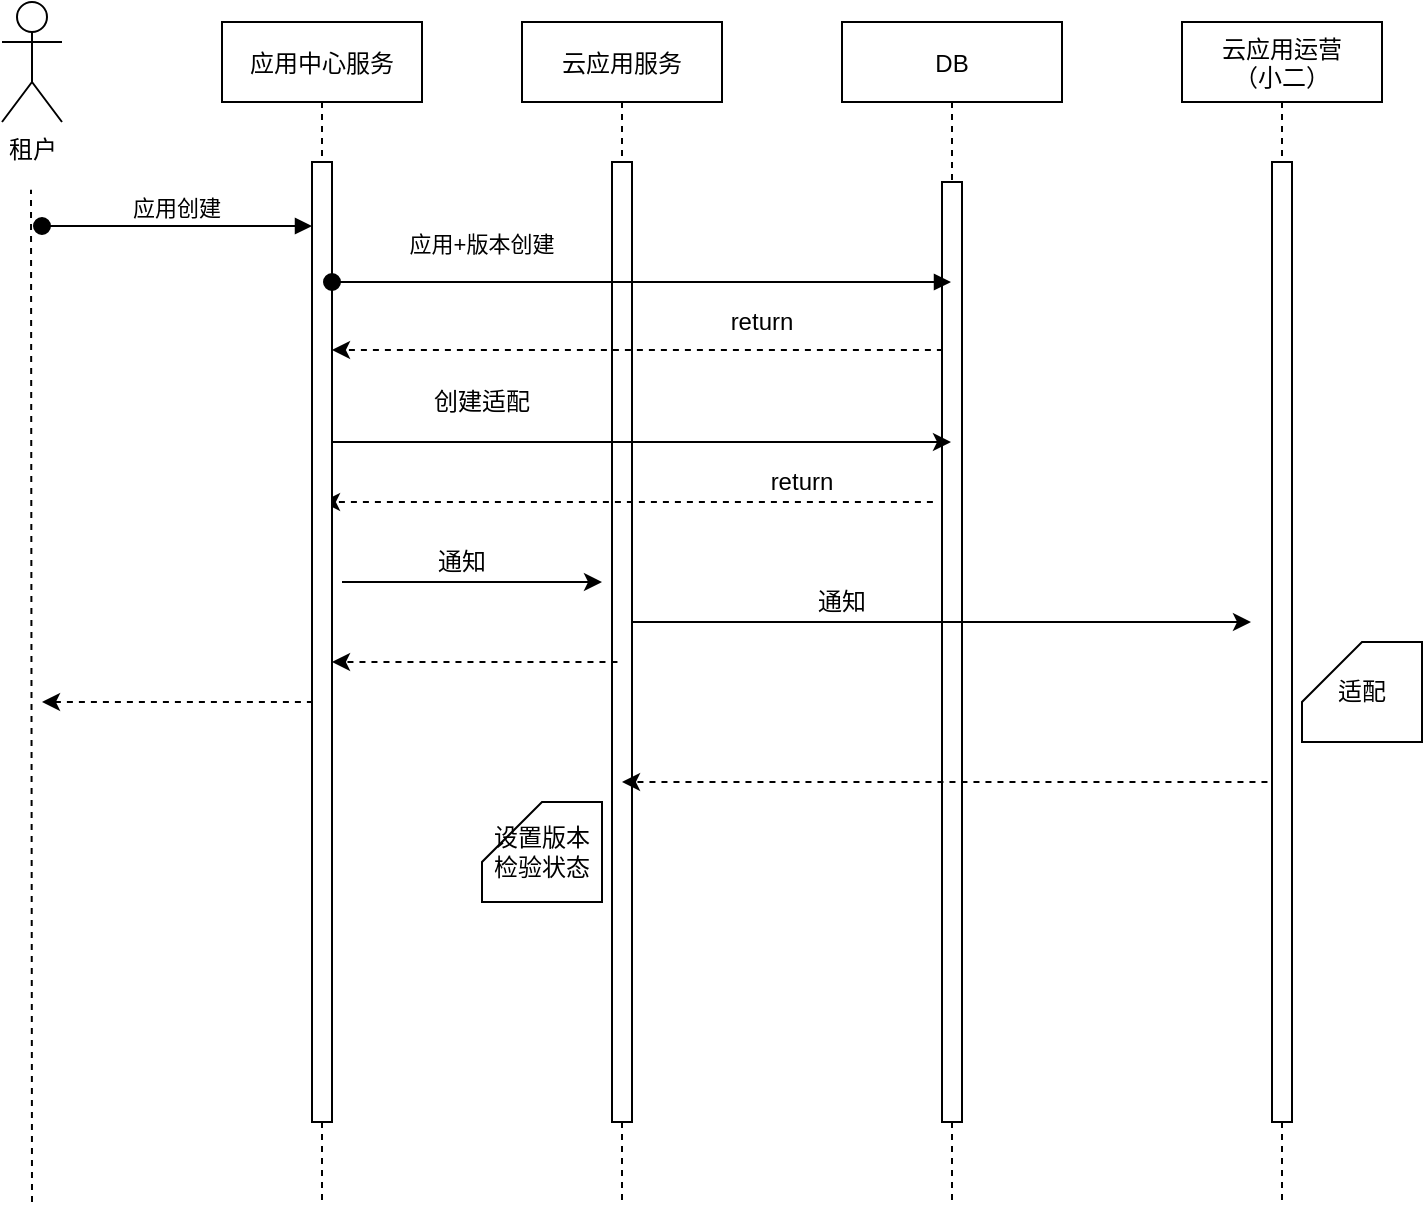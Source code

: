 <mxfile version="17.1.2" type="github">
  <diagram id="qKNgl2ovEX6diSB9twGR" name="Page-1">
    <mxGraphModel dx="2063" dy="801" grid="1" gridSize="10" guides="1" tooltips="1" connect="1" arrows="1" fold="1" page="1" pageScale="1" pageWidth="827" pageHeight="1169" math="0" shadow="0">
      <root>
        <mxCell id="0" />
        <mxCell id="1" parent="0" />
        <mxCell id="AekgYvlIXJmt_BvOW-qu-1" value="云应用服务" style="shape=umlLifeline;perimeter=lifelinePerimeter;container=1;collapsible=0;recursiveResize=0;rounded=0;shadow=0;strokeWidth=1;" vertex="1" parent="1">
          <mxGeometry x="230" y="90" width="100" height="590" as="geometry" />
        </mxCell>
        <mxCell id="AekgYvlIXJmt_BvOW-qu-2" value="" style="points=[];perimeter=orthogonalPerimeter;rounded=0;shadow=0;strokeWidth=1;" vertex="1" parent="AekgYvlIXJmt_BvOW-qu-1">
          <mxGeometry x="45" y="70" width="10" height="480" as="geometry" />
        </mxCell>
        <mxCell id="AekgYvlIXJmt_BvOW-qu-7" value="" style="endArrow=classic;html=1;dashed=1;" edge="1" parent="AekgYvlIXJmt_BvOW-qu-1">
          <mxGeometry width="50" height="50" relative="1" as="geometry">
            <mxPoint x="210.45" y="164" as="sourcePoint" />
            <mxPoint x="-95.002" y="164" as="targetPoint" />
          </mxGeometry>
        </mxCell>
        <mxCell id="AekgYvlIXJmt_BvOW-qu-21" value="" style="endArrow=classic;html=1;dashed=1;" edge="1" parent="AekgYvlIXJmt_BvOW-qu-1">
          <mxGeometry width="50" height="50" relative="1" as="geometry">
            <mxPoint x="205.45" y="240" as="sourcePoint" />
            <mxPoint x="-100.002" y="240" as="targetPoint" />
          </mxGeometry>
        </mxCell>
        <mxCell id="AekgYvlIXJmt_BvOW-qu-45" value="设置版本&lt;br&gt;检验状态" style="shape=card;whiteSpace=wrap;html=1;" vertex="1" parent="AekgYvlIXJmt_BvOW-qu-1">
          <mxGeometry x="-20" y="390" width="60" height="50" as="geometry" />
        </mxCell>
        <mxCell id="AekgYvlIXJmt_BvOW-qu-3" value="DB" style="shape=umlLifeline;perimeter=lifelinePerimeter;container=1;collapsible=0;recursiveResize=0;rounded=0;shadow=0;strokeWidth=1;" vertex="1" parent="1">
          <mxGeometry x="390" y="90" width="110" height="590" as="geometry" />
        </mxCell>
        <mxCell id="AekgYvlIXJmt_BvOW-qu-4" value="" style="points=[];perimeter=orthogonalPerimeter;rounded=0;shadow=0;strokeWidth=1;" vertex="1" parent="AekgYvlIXJmt_BvOW-qu-3">
          <mxGeometry x="50" y="80" width="10" height="470" as="geometry" />
        </mxCell>
        <mxCell id="AekgYvlIXJmt_BvOW-qu-35" value="" style="endArrow=classic;html=1;" edge="1" parent="AekgYvlIXJmt_BvOW-qu-3">
          <mxGeometry width="50" height="50" relative="1" as="geometry">
            <mxPoint x="-105" y="300" as="sourcePoint" />
            <mxPoint x="204.5" y="300" as="targetPoint" />
          </mxGeometry>
        </mxCell>
        <mxCell id="AekgYvlIXJmt_BvOW-qu-6" value="租户" style="shape=umlActor;verticalLabelPosition=bottom;verticalAlign=top;html=1;outlineConnect=0;" vertex="1" parent="1">
          <mxGeometry x="-30" y="80" width="30" height="60" as="geometry" />
        </mxCell>
        <mxCell id="AekgYvlIXJmt_BvOW-qu-8" value="return" style="text;html=1;strokeColor=none;fillColor=none;align=center;verticalAlign=middle;whiteSpace=wrap;rounded=0;" vertex="1" parent="1">
          <mxGeometry x="300" y="230" width="100" height="20" as="geometry" />
        </mxCell>
        <mxCell id="AekgYvlIXJmt_BvOW-qu-9" value="" style="endArrow=none;dashed=1;html=1;entryX=0.5;entryY=1.008;entryDx=0;entryDy=0;entryPerimeter=0;" edge="1" parent="1">
          <mxGeometry width="50" height="50" relative="1" as="geometry">
            <mxPoint x="-15" y="680" as="sourcePoint" />
            <mxPoint x="-15.5" y="173.92" as="targetPoint" />
          </mxGeometry>
        </mxCell>
        <mxCell id="AekgYvlIXJmt_BvOW-qu-10" value="应用中心服务" style="shape=umlLifeline;perimeter=lifelinePerimeter;container=1;collapsible=0;recursiveResize=0;rounded=0;shadow=0;strokeWidth=1;" vertex="1" parent="1">
          <mxGeometry x="80" y="90" width="100" height="590" as="geometry" />
        </mxCell>
        <mxCell id="AekgYvlIXJmt_BvOW-qu-11" value="" style="points=[];perimeter=orthogonalPerimeter;rounded=0;shadow=0;strokeWidth=1;" vertex="1" parent="AekgYvlIXJmt_BvOW-qu-10">
          <mxGeometry x="45" y="70" width="10" height="480" as="geometry" />
        </mxCell>
        <mxCell id="AekgYvlIXJmt_BvOW-qu-12" value="应用创建" style="verticalAlign=bottom;startArrow=oval;endArrow=block;startSize=8;shadow=0;strokeWidth=1;" edge="1" parent="AekgYvlIXJmt_BvOW-qu-10">
          <mxGeometry relative="1" as="geometry">
            <mxPoint x="-90" y="102" as="sourcePoint" />
            <mxPoint x="45" y="102" as="targetPoint" />
          </mxGeometry>
        </mxCell>
        <mxCell id="AekgYvlIXJmt_BvOW-qu-13" value="" style="endArrow=classic;html=1;" edge="1" parent="AekgYvlIXJmt_BvOW-qu-10" target="AekgYvlIXJmt_BvOW-qu-3">
          <mxGeometry width="50" height="50" relative="1" as="geometry">
            <mxPoint x="55" y="210" as="sourcePoint" />
            <mxPoint x="290" y="210" as="targetPoint" />
          </mxGeometry>
        </mxCell>
        <mxCell id="AekgYvlIXJmt_BvOW-qu-16" value="应用+版本创建" style="verticalAlign=bottom;startArrow=oval;endArrow=block;startSize=8;shadow=0;strokeWidth=1;" edge="1" parent="1" target="AekgYvlIXJmt_BvOW-qu-3">
          <mxGeometry x="-0.515" y="10" relative="1" as="geometry">
            <mxPoint x="135" y="220" as="sourcePoint" />
            <mxPoint x="270" y="220" as="targetPoint" />
            <mxPoint as="offset" />
          </mxGeometry>
        </mxCell>
        <mxCell id="AekgYvlIXJmt_BvOW-qu-14" value="创建适配" style="text;html=1;strokeColor=none;fillColor=none;align=center;verticalAlign=middle;whiteSpace=wrap;rounded=0;" vertex="1" parent="1">
          <mxGeometry x="160" y="270" width="100" height="20" as="geometry" />
        </mxCell>
        <mxCell id="AekgYvlIXJmt_BvOW-qu-20" value="通知" style="text;html=1;strokeColor=none;fillColor=none;align=center;verticalAlign=middle;whiteSpace=wrap;rounded=0;" vertex="1" parent="1">
          <mxGeometry x="150" y="350" width="100" height="20" as="geometry" />
        </mxCell>
        <mxCell id="AekgYvlIXJmt_BvOW-qu-19" value="" style="endArrow=classic;html=1;" edge="1" parent="1">
          <mxGeometry width="50" height="50" relative="1" as="geometry">
            <mxPoint x="140" y="370" as="sourcePoint" />
            <mxPoint x="270" y="370" as="targetPoint" />
          </mxGeometry>
        </mxCell>
        <mxCell id="AekgYvlIXJmt_BvOW-qu-22" value="return" style="text;html=1;strokeColor=none;fillColor=none;align=center;verticalAlign=middle;whiteSpace=wrap;rounded=0;" vertex="1" parent="1">
          <mxGeometry x="320" y="310" width="100" height="20" as="geometry" />
        </mxCell>
        <mxCell id="AekgYvlIXJmt_BvOW-qu-26" value="" style="endArrow=classic;html=1;dashed=1;" edge="1" parent="1">
          <mxGeometry width="50" height="50" relative="1" as="geometry">
            <mxPoint x="125.45" y="430" as="sourcePoint" />
            <mxPoint x="-10" y="430" as="targetPoint" />
          </mxGeometry>
        </mxCell>
        <mxCell id="AekgYvlIXJmt_BvOW-qu-25" value="" style="endArrow=classic;html=1;dashed=1;" edge="1" parent="1">
          <mxGeometry width="50" height="50" relative="1" as="geometry">
            <mxPoint x="277.73" y="410" as="sourcePoint" />
            <mxPoint x="135" y="410" as="targetPoint" />
          </mxGeometry>
        </mxCell>
        <mxCell id="AekgYvlIXJmt_BvOW-qu-31" value="云应用运营&#xa;（小二）" style="shape=umlLifeline;perimeter=lifelinePerimeter;container=1;collapsible=0;recursiveResize=0;rounded=0;shadow=0;strokeWidth=1;" vertex="1" parent="1">
          <mxGeometry x="560" y="90" width="100" height="590" as="geometry" />
        </mxCell>
        <mxCell id="AekgYvlIXJmt_BvOW-qu-32" value="" style="points=[];perimeter=orthogonalPerimeter;rounded=0;shadow=0;strokeWidth=1;" vertex="1" parent="AekgYvlIXJmt_BvOW-qu-31">
          <mxGeometry x="45" y="70" width="10" height="480" as="geometry" />
        </mxCell>
        <mxCell id="AekgYvlIXJmt_BvOW-qu-41" value="适配" style="shape=card;whiteSpace=wrap;html=1;" vertex="1" parent="AekgYvlIXJmt_BvOW-qu-31">
          <mxGeometry x="60" y="310" width="60" height="50" as="geometry" />
        </mxCell>
        <mxCell id="AekgYvlIXJmt_BvOW-qu-37" value="通知" style="text;html=1;strokeColor=none;fillColor=none;align=center;verticalAlign=middle;whiteSpace=wrap;rounded=0;" vertex="1" parent="1">
          <mxGeometry x="340" y="370" width="100" height="20" as="geometry" />
        </mxCell>
        <mxCell id="AekgYvlIXJmt_BvOW-qu-42" value="" style="endArrow=classic;html=1;dashed=1;" edge="1" parent="1" target="AekgYvlIXJmt_BvOW-qu-1">
          <mxGeometry width="50" height="50" relative="1" as="geometry">
            <mxPoint x="602.73" y="470" as="sourcePoint" />
            <mxPoint x="460" y="470" as="targetPoint" />
          </mxGeometry>
        </mxCell>
      </root>
    </mxGraphModel>
  </diagram>
</mxfile>
